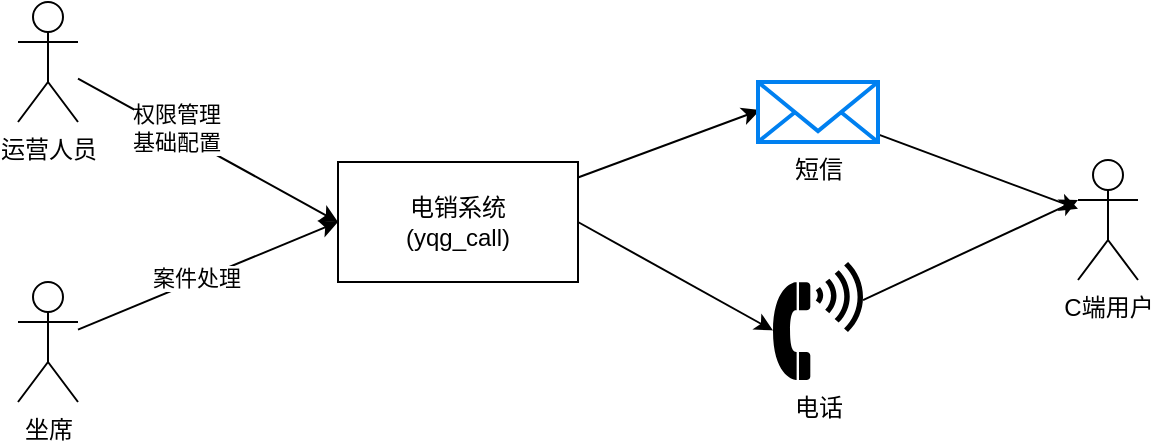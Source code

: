 <mxfile version="21.6.2" type="github" pages="3">
  <diagram name="系统&amp;角色&amp;UI关系图" id="mD8ahaFPo7a6ZMi-6454">
    <mxGraphModel dx="1674" dy="796" grid="1" gridSize="10" guides="1" tooltips="1" connect="1" arrows="1" fold="1" page="1" pageScale="1" pageWidth="827" pageHeight="1169" math="0" shadow="0">
      <root>
        <mxCell id="0" />
        <mxCell id="1" parent="0" />
        <mxCell id="OPBe-N-EvtYs_Qi_Lx4d-1" value="C端用户" style="shape=umlActor;verticalLabelPosition=bottom;verticalAlign=top;html=1;outlineConnect=0;" parent="1" vertex="1">
          <mxGeometry x="670" y="169" width="30" height="60" as="geometry" />
        </mxCell>
        <mxCell id="OPBe-N-EvtYs_Qi_Lx4d-4" style="rounded=0;orthogonalLoop=1;jettySize=auto;html=1;entryX=0;entryY=0.333;entryDx=0;entryDy=0;entryPerimeter=0;" parent="1" source="OPBe-N-EvtYs_Qi_Lx4d-5" target="OPBe-N-EvtYs_Qi_Lx4d-1" edge="1">
          <mxGeometry relative="1" as="geometry">
            <mxPoint x="690" y="260" as="targetPoint" />
          </mxGeometry>
        </mxCell>
        <mxCell id="OPBe-N-EvtYs_Qi_Lx4d-5" value="电话" style="shape=mxgraph.signs.tech.telephone_4;html=1;pointerEvents=1;fillColor=#000000;strokeColor=none;verticalLabelPosition=bottom;verticalAlign=top;align=center;" parent="1" vertex="1">
          <mxGeometry x="517.5" y="220" width="45" height="59" as="geometry" />
        </mxCell>
        <mxCell id="OPBe-N-EvtYs_Qi_Lx4d-19" style="rounded=0;orthogonalLoop=1;jettySize=auto;html=1;entryX=0.017;entryY=0.467;entryDx=0;entryDy=0;entryPerimeter=0;" parent="1" source="OPBe-N-EvtYs_Qi_Lx4d-6" target="OPBe-N-EvtYs_Qi_Lx4d-18" edge="1">
          <mxGeometry relative="1" as="geometry" />
        </mxCell>
        <mxCell id="OPBe-N-EvtYs_Qi_Lx4d-6" value="电销系统&lt;br&gt;(yqg_call)" style="rounded=0;whiteSpace=wrap;html=1;" parent="1" vertex="1">
          <mxGeometry x="300" y="170" width="120" height="60" as="geometry" />
        </mxCell>
        <mxCell id="OPBe-N-EvtYs_Qi_Lx4d-7" style="rounded=0;orthogonalLoop=1;jettySize=auto;html=1;entryX=0;entryY=0.5;entryDx=0;entryDy=0;" parent="1" source="OPBe-N-EvtYs_Qi_Lx4d-9" target="OPBe-N-EvtYs_Qi_Lx4d-6" edge="1">
          <mxGeometry relative="1" as="geometry" />
        </mxCell>
        <mxCell id="OPBe-N-EvtYs_Qi_Lx4d-17" value="权限管理&lt;br&gt;基础配置" style="edgeLabel;html=1;align=center;verticalAlign=middle;resizable=0;points=[];" parent="OPBe-N-EvtYs_Qi_Lx4d-7" vertex="1" connectable="0">
          <mxGeometry x="-0.28" y="2" relative="1" as="geometry">
            <mxPoint x="1" as="offset" />
          </mxGeometry>
        </mxCell>
        <mxCell id="OPBe-N-EvtYs_Qi_Lx4d-9" value="运营人员" style="shape=umlActor;verticalLabelPosition=bottom;verticalAlign=top;html=1;outlineConnect=0;" parent="1" vertex="1">
          <mxGeometry x="140" y="90" width="30" height="60" as="geometry" />
        </mxCell>
        <mxCell id="OPBe-N-EvtYs_Qi_Lx4d-11" style="rounded=0;orthogonalLoop=1;jettySize=auto;html=1;entryX=0;entryY=0.58;entryDx=0;entryDy=0;entryPerimeter=0;exitX=1;exitY=0.5;exitDx=0;exitDy=0;" parent="1" source="OPBe-N-EvtYs_Qi_Lx4d-6" target="OPBe-N-EvtYs_Qi_Lx4d-5" edge="1">
          <mxGeometry relative="1" as="geometry">
            <mxPoint x="450" y="264" as="sourcePoint" />
            <mxPoint x="510" y="270" as="targetPoint" />
          </mxGeometry>
        </mxCell>
        <mxCell id="OPBe-N-EvtYs_Qi_Lx4d-13" style="rounded=0;orthogonalLoop=1;jettySize=auto;html=1;entryX=0;entryY=0.5;entryDx=0;entryDy=0;" parent="1" source="OPBe-N-EvtYs_Qi_Lx4d-12" target="OPBe-N-EvtYs_Qi_Lx4d-6" edge="1">
          <mxGeometry relative="1" as="geometry" />
        </mxCell>
        <mxCell id="OPBe-N-EvtYs_Qi_Lx4d-16" value="案件处理" style="edgeLabel;html=1;align=center;verticalAlign=middle;resizable=0;points=[];" parent="OPBe-N-EvtYs_Qi_Lx4d-13" vertex="1" connectable="0">
          <mxGeometry x="-0.085" y="1" relative="1" as="geometry">
            <mxPoint as="offset" />
          </mxGeometry>
        </mxCell>
        <mxCell id="OPBe-N-EvtYs_Qi_Lx4d-12" value="坐席" style="shape=umlActor;verticalLabelPosition=bottom;verticalAlign=top;html=1;outlineConnect=0;" parent="1" vertex="1">
          <mxGeometry x="140" y="230" width="30" height="60" as="geometry" />
        </mxCell>
        <mxCell id="OPBe-N-EvtYs_Qi_Lx4d-20" style="rounded=0;orthogonalLoop=1;jettySize=auto;html=1;" parent="1" source="OPBe-N-EvtYs_Qi_Lx4d-18" target="OPBe-N-EvtYs_Qi_Lx4d-1" edge="1">
          <mxGeometry relative="1" as="geometry">
            <mxPoint x="660" y="190" as="targetPoint" />
          </mxGeometry>
        </mxCell>
        <mxCell id="OPBe-N-EvtYs_Qi_Lx4d-18" value="短信" style="html=1;verticalLabelPosition=bottom;align=center;labelBackgroundColor=#ffffff;verticalAlign=top;strokeWidth=2;strokeColor=#0080F0;shadow=0;dashed=0;shape=mxgraph.ios7.icons.mail;" parent="1" vertex="1">
          <mxGeometry x="510" y="130" width="60" height="30" as="geometry" />
        </mxCell>
      </root>
    </mxGraphModel>
  </diagram>
  <diagram id="JhhTM-V9fXlrGPWPaFHN" name="业务模块">
    <mxGraphModel dx="1674" dy="796" grid="1" gridSize="10" guides="1" tooltips="1" connect="1" arrows="1" fold="1" page="1" pageScale="1" pageWidth="827" pageHeight="1169" math="0" shadow="0">
      <root>
        <mxCell id="0" />
        <mxCell id="1" parent="0" />
        <mxCell id="BAsnviF7PKJraNK_-qJE-1" value="offer" style="rounded=0;whiteSpace=wrap;html=1;" parent="1" vertex="1">
          <mxGeometry x="379" y="120" width="70" height="30" as="geometry" />
        </mxCell>
        <mxCell id="BAsnviF7PKJraNK_-qJE-2" value="挂机短信" style="rounded=0;whiteSpace=wrap;html=1;" parent="1" vertex="1">
          <mxGeometry x="560" y="120" width="60" height="30" as="geometry" />
        </mxCell>
        <mxCell id="BAsnviF7PKJraNK_-qJE-3" value="权限" style="rounded=0;whiteSpace=wrap;html=1;" parent="1" vertex="1">
          <mxGeometry x="280" y="120" width="70" height="30" as="geometry" />
        </mxCell>
        <mxCell id="BAsnviF7PKJraNK_-qJE-4" value="标签" style="rounded=0;whiteSpace=wrap;html=1;" parent="1" vertex="1">
          <mxGeometry x="379" y="180" width="241" height="30" as="geometry" />
        </mxCell>
        <mxCell id="BAsnviF7PKJraNK_-qJE-5" value="机构" style="rounded=0;whiteSpace=wrap;html=1;" parent="1" vertex="1">
          <mxGeometry x="280" y="180" width="70" height="30" as="geometry" />
        </mxCell>
        <mxCell id="BAsnviF7PKJraNK_-qJE-6" value="案件" style="rounded=0;whiteSpace=wrap;html=1;" parent="1" vertex="1">
          <mxGeometry x="280" y="60" width="340" height="30" as="geometry" />
        </mxCell>
        <mxCell id="BAsnviF7PKJraNK_-qJE-7" value="外呼" style="rounded=0;whiteSpace=wrap;html=1;" parent="1" vertex="1">
          <mxGeometry x="470" y="120" width="66.5" height="30" as="geometry" />
        </mxCell>
      </root>
    </mxGraphModel>
  </diagram>
  <diagram id="ltX1wq6NIxKUSpAbMi3m" name="状态流转图-案件">
    <mxGraphModel dx="1674" dy="796" grid="1" gridSize="10" guides="1" tooltips="1" connect="1" arrows="1" fold="1" page="1" pageScale="1" pageWidth="827" pageHeight="1169" math="0" shadow="0">
      <root>
        <mxCell id="0" />
        <mxCell id="1" parent="0" />
        <mxCell id="_7a-rGO9h3CH9ATXnInI-6" style="rounded=0;orthogonalLoop=1;jettySize=auto;html=1;entryX=0;entryY=0.5;entryDx=0;entryDy=0;edgeStyle=orthogonalEdgeStyle;" edge="1" parent="1" source="_7a-rGO9h3CH9ATXnInI-1" target="_7a-rGO9h3CH9ATXnInI-2">
          <mxGeometry relative="1" as="geometry" />
        </mxCell>
        <mxCell id="_7a-rGO9h3CH9ATXnInI-7" value="有外呼记录" style="edgeLabel;html=1;align=center;verticalAlign=middle;resizable=0;points=[];" vertex="1" connectable="0" parent="_7a-rGO9h3CH9ATXnInI-6">
          <mxGeometry x="-0.031" relative="1" as="geometry">
            <mxPoint as="offset" />
          </mxGeometry>
        </mxCell>
        <mxCell id="_7a-rGO9h3CH9ATXnInI-8" style="rounded=0;orthogonalLoop=1;jettySize=auto;html=1;entryX=0;entryY=0.75;entryDx=0;entryDy=0;edgeStyle=orthogonalEdgeStyle;exitX=0.5;exitY=1;exitDx=0;exitDy=0;" edge="1" parent="1" source="_7a-rGO9h3CH9ATXnInI-1" target="_7a-rGO9h3CH9ATXnInI-4">
          <mxGeometry relative="1" as="geometry" />
        </mxCell>
        <mxCell id="_7a-rGO9h3CH9ATXnInI-9" value="新推案件：mobile相同，标签不同&lt;br&gt;&lt;br&gt;状态满30天后" style="edgeLabel;html=1;align=center;verticalAlign=middle;resizable=0;points=[];" vertex="1" connectable="0" parent="_7a-rGO9h3CH9ATXnInI-8">
          <mxGeometry x="-0.086" y="-2" relative="1" as="geometry">
            <mxPoint x="-25" y="-102" as="offset" />
          </mxGeometry>
        </mxCell>
        <mxCell id="_7a-rGO9h3CH9ATXnInI-16" style="edgeStyle=orthogonalEdgeStyle;rounded=0;orthogonalLoop=1;jettySize=auto;html=1;entryX=0;entryY=0.75;entryDx=0;entryDy=0;exitX=0.75;exitY=1;exitDx=0;exitDy=0;" edge="1" parent="1" source="_7a-rGO9h3CH9ATXnInI-1" target="_7a-rGO9h3CH9ATXnInI-5">
          <mxGeometry relative="1" as="geometry" />
        </mxCell>
        <mxCell id="_7a-rGO9h3CH9ATXnInI-19" value="关案" style="edgeLabel;html=1;align=center;verticalAlign=middle;resizable=0;points=[];" vertex="1" connectable="0" parent="_7a-rGO9h3CH9ATXnInI-16">
          <mxGeometry x="-0.102" y="2" relative="1" as="geometry">
            <mxPoint as="offset" />
          </mxGeometry>
        </mxCell>
        <mxCell id="_7a-rGO9h3CH9ATXnInI-22" style="edgeStyle=orthogonalEdgeStyle;rounded=0;orthogonalLoop=1;jettySize=auto;html=1;entryX=0;entryY=0.5;entryDx=0;entryDy=0;" edge="1" parent="1" source="_7a-rGO9h3CH9ATXnInI-2" target="_7a-rGO9h3CH9ATXnInI-3">
          <mxGeometry relative="1" as="geometry" />
        </mxCell>
        <mxCell id="_7a-rGO9h3CH9ATXnInI-23" value="手动complete" style="edgeLabel;html=1;align=center;verticalAlign=middle;resizable=0;points=[];" vertex="1" connectable="0" parent="_7a-rGO9h3CH9ATXnInI-22">
          <mxGeometry x="0.002" relative="1" as="geometry">
            <mxPoint as="offset" />
          </mxGeometry>
        </mxCell>
        <mxCell id="_7a-rGO9h3CH9ATXnInI-1" value="INIT" style="rounded=1;whiteSpace=wrap;html=1;fillColor=#FFF2CC;" vertex="1" parent="1">
          <mxGeometry x="200" y="90" width="90" height="40" as="geometry" />
        </mxCell>
        <mxCell id="_7a-rGO9h3CH9ATXnInI-10" value="当天前拨打过电话" style="edgeStyle=orthogonalEdgeStyle;rounded=0;orthogonalLoop=1;jettySize=auto;html=1;" edge="1" parent="1" source="_7a-rGO9h3CH9ATXnInI-2" target="_7a-rGO9h3CH9ATXnInI-3">
          <mxGeometry relative="1" as="geometry" />
        </mxCell>
        <mxCell id="_7a-rGO9h3CH9ATXnInI-11" style="edgeStyle=orthogonalEdgeStyle;rounded=0;orthogonalLoop=1;jettySize=auto;html=1;entryX=0;entryY=0.25;entryDx=0;entryDy=0;exitX=0.25;exitY=1;exitDx=0;exitDy=0;" edge="1" parent="1" source="_7a-rGO9h3CH9ATXnInI-2" target="_7a-rGO9h3CH9ATXnInI-4">
          <mxGeometry relative="1" as="geometry">
            <mxPoint x="310" y="210" as="sourcePoint" />
            <mxPoint x="632.5" y="560" as="targetPoint" />
          </mxGeometry>
        </mxCell>
        <mxCell id="_7a-rGO9h3CH9ATXnInI-13" value="状态满30天后" style="edgeLabel;html=1;align=center;verticalAlign=middle;resizable=0;points=[];" vertex="1" connectable="0" parent="_7a-rGO9h3CH9ATXnInI-11">
          <mxGeometry x="-0.036" y="2" relative="1" as="geometry">
            <mxPoint x="-4" y="-233" as="offset" />
          </mxGeometry>
        </mxCell>
        <mxCell id="_7a-rGO9h3CH9ATXnInI-12" style="edgeStyle=orthogonalEdgeStyle;rounded=0;orthogonalLoop=1;jettySize=auto;html=1;entryX=1;entryY=0.5;entryDx=0;entryDy=0;exitX=1;exitY=0.5;exitDx=0;exitDy=0;" edge="1" parent="1" source="_7a-rGO9h3CH9ATXnInI-3" target="_7a-rGO9h3CH9ATXnInI-4">
          <mxGeometry relative="1" as="geometry" />
        </mxCell>
        <mxCell id="_7a-rGO9h3CH9ATXnInI-14" value="状态满30天后" style="edgeLabel;html=1;align=center;verticalAlign=middle;resizable=0;points=[];" vertex="1" connectable="0" parent="_7a-rGO9h3CH9ATXnInI-12">
          <mxGeometry x="-0.097" y="-3" relative="1" as="geometry">
            <mxPoint x="13" y="-84" as="offset" />
          </mxGeometry>
        </mxCell>
        <mxCell id="_7a-rGO9h3CH9ATXnInI-26" style="edgeStyle=none;rounded=0;orthogonalLoop=1;jettySize=auto;html=1;entryX=0.5;entryY=0;entryDx=0;entryDy=0;exitX=0.5;exitY=1;exitDx=0;exitDy=0;" edge="1" parent="1" source="_7a-rGO9h3CH9ATXnInI-3" target="_7a-rGO9h3CH9ATXnInI-5">
          <mxGeometry relative="1" as="geometry" />
        </mxCell>
        <mxCell id="_7a-rGO9h3CH9ATXnInI-27" value="关案" style="edgeLabel;html=1;align=center;verticalAlign=middle;resizable=0;points=[];" vertex="1" connectable="0" parent="_7a-rGO9h3CH9ATXnInI-26">
          <mxGeometry x="-0.106" y="-3" relative="1" as="geometry">
            <mxPoint as="offset" />
          </mxGeometry>
        </mxCell>
        <mxCell id="_7a-rGO9h3CH9ATXnInI-3" value="COMPLETE" style="rounded=1;whiteSpace=wrap;html=1;fillColor=#B9E0A5;" vertex="1" parent="1">
          <mxGeometry x="740" y="90" width="110" height="40" as="geometry" />
        </mxCell>
        <mxCell id="_7a-rGO9h3CH9ATXnInI-4" value="EXPIRED" style="rounded=1;whiteSpace=wrap;html=1;fillColor=#FFCCCC;" vertex="1" parent="1">
          <mxGeometry x="740" y="480" width="110" height="40" as="geometry" />
        </mxCell>
        <mxCell id="_7a-rGO9h3CH9ATXnInI-5" value="INVALID" style="rounded=1;whiteSpace=wrap;html=1;fillColor=#FFCCCC;" vertex="1" parent="1">
          <mxGeometry x="740" y="300" width="110" height="40" as="geometry" />
        </mxCell>
        <mxCell id="_7a-rGO9h3CH9ATXnInI-28" style="rounded=0;orthogonalLoop=1;jettySize=auto;html=1;exitX=0.75;exitY=1;exitDx=0;exitDy=0;entryX=0;entryY=0.25;entryDx=0;entryDy=0;edgeStyle=orthogonalEdgeStyle;" edge="1" parent="1" source="_7a-rGO9h3CH9ATXnInI-2" target="_7a-rGO9h3CH9ATXnInI-5">
          <mxGeometry relative="1" as="geometry" />
        </mxCell>
        <mxCell id="_7a-rGO9h3CH9ATXnInI-29" value="关案" style="edgeLabel;html=1;align=center;verticalAlign=middle;resizable=0;points=[];" vertex="1" connectable="0" parent="_7a-rGO9h3CH9ATXnInI-28">
          <mxGeometry x="-0.482" y="2" relative="1" as="geometry">
            <mxPoint as="offset" />
          </mxGeometry>
        </mxCell>
        <mxCell id="_7a-rGO9h3CH9ATXnInI-2" value="PROCESSING" style="rounded=1;whiteSpace=wrap;html=1;fillColor=#B9E0A5;" vertex="1" parent="1">
          <mxGeometry x="440" y="90" width="130" height="40" as="geometry" />
        </mxCell>
        <mxCell id="_7a-rGO9h3CH9ATXnInI-32" value="初始态" style="rounded=1;whiteSpace=wrap;html=1;fillColor=#FFF4C3;" vertex="1" parent="1">
          <mxGeometry x="980" y="90" width="110" height="40" as="geometry" />
        </mxCell>
        <mxCell id="_7a-rGO9h3CH9ATXnInI-33" value="中间态" style="rounded=1;whiteSpace=wrap;html=1;fillColor=#B9E0A5;" vertex="1" parent="1">
          <mxGeometry x="980" y="160" width="110" height="40" as="geometry" />
        </mxCell>
        <mxCell id="_7a-rGO9h3CH9ATXnInI-34" value="终态" style="rounded=1;whiteSpace=wrap;html=1;fillColor=#FFCCCC;" vertex="1" parent="1">
          <mxGeometry x="980" y="230" width="110" height="40" as="geometry" />
        </mxCell>
      </root>
    </mxGraphModel>
  </diagram>
</mxfile>
